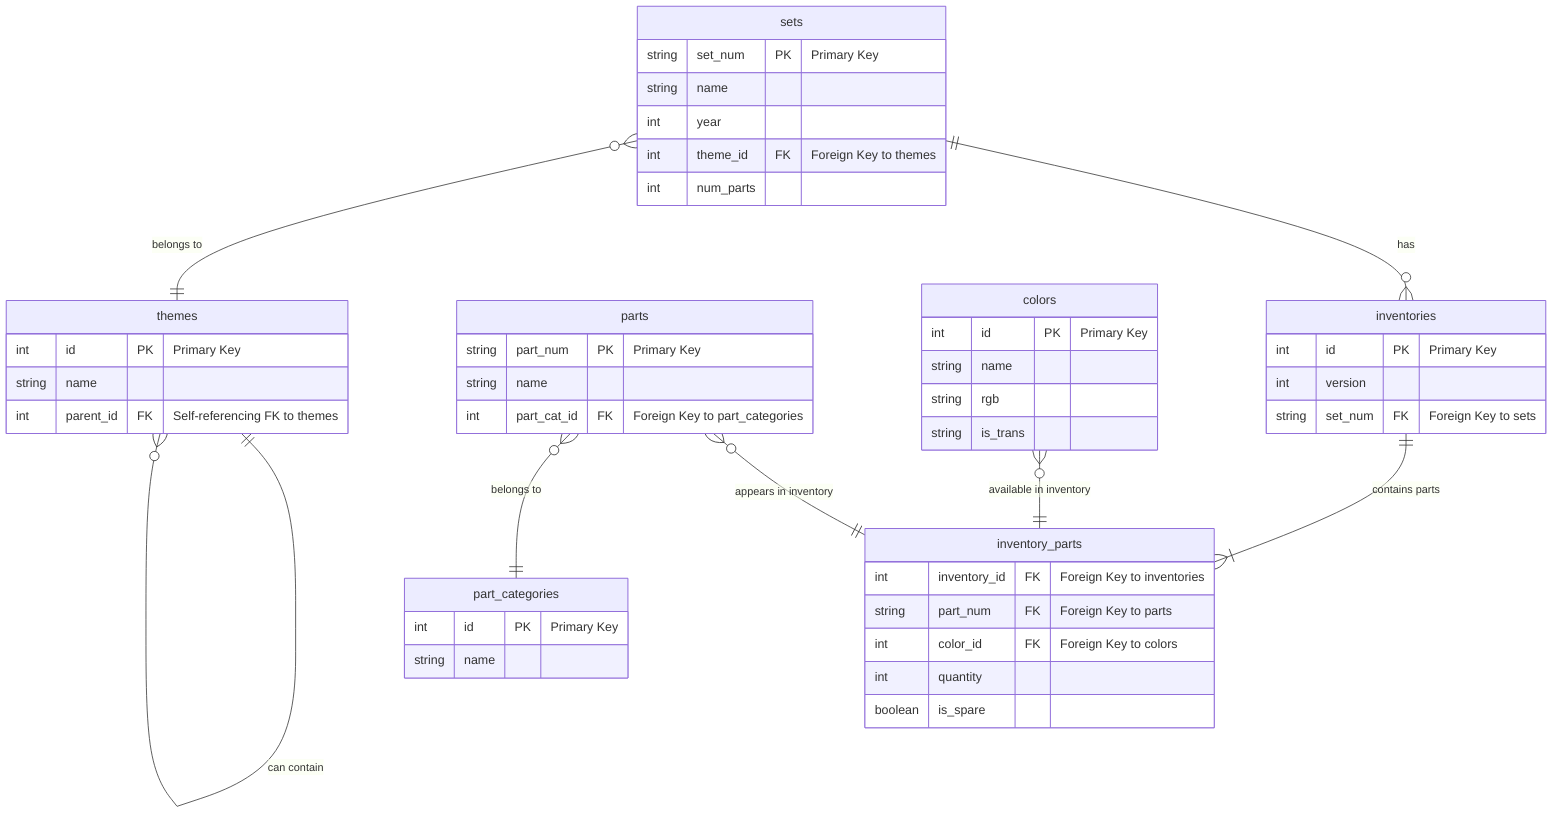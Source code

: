 erDiagram
    sets {
        string set_num PK "Primary Key"
        string name
        int year
        int theme_id FK "Foreign Key to themes"
        int num_parts
    }
    themes {
        int id PK "Primary Key"
        string name
        int parent_id FK "Self-referencing FK to themes"
    }
    parts {
        string part_num PK "Primary Key"
        string name
        int part_cat_id FK "Foreign Key to part_categories"
    }
    part_categories {
        int id PK "Primary Key"
        string name
    }
    colors {
        int id PK "Primary Key"
        string name
        string rgb
        string is_trans
    }
    inventories {
        int id PK "Primary Key"
        int version
        string set_num FK "Foreign Key to sets"
    }
    inventory_parts {
        int inventory_id FK "Foreign Key to inventories"
        string part_num FK "Foreign Key to parts"
        int color_id FK "Foreign Key to colors"
        int quantity
        boolean is_spare
        %% Composite PK (inventory_id, part_num, color_id, is_spare) - Implied %%
    }

     %% Relationships %%
    sets ||--o{ inventories : "has"
    sets }o--|| themes : "belongs to"
    themes ||--o{ themes : "can contain" 
    %% Self-referencing relationship %%

    inventories ||--|{ inventory_parts : "contains parts"

    parts }o--|| inventory_parts : "appears in inventory"
    parts }o--|| part_categories : "belongs to"

    colors }o--|| inventory_parts : "available in inventory"
